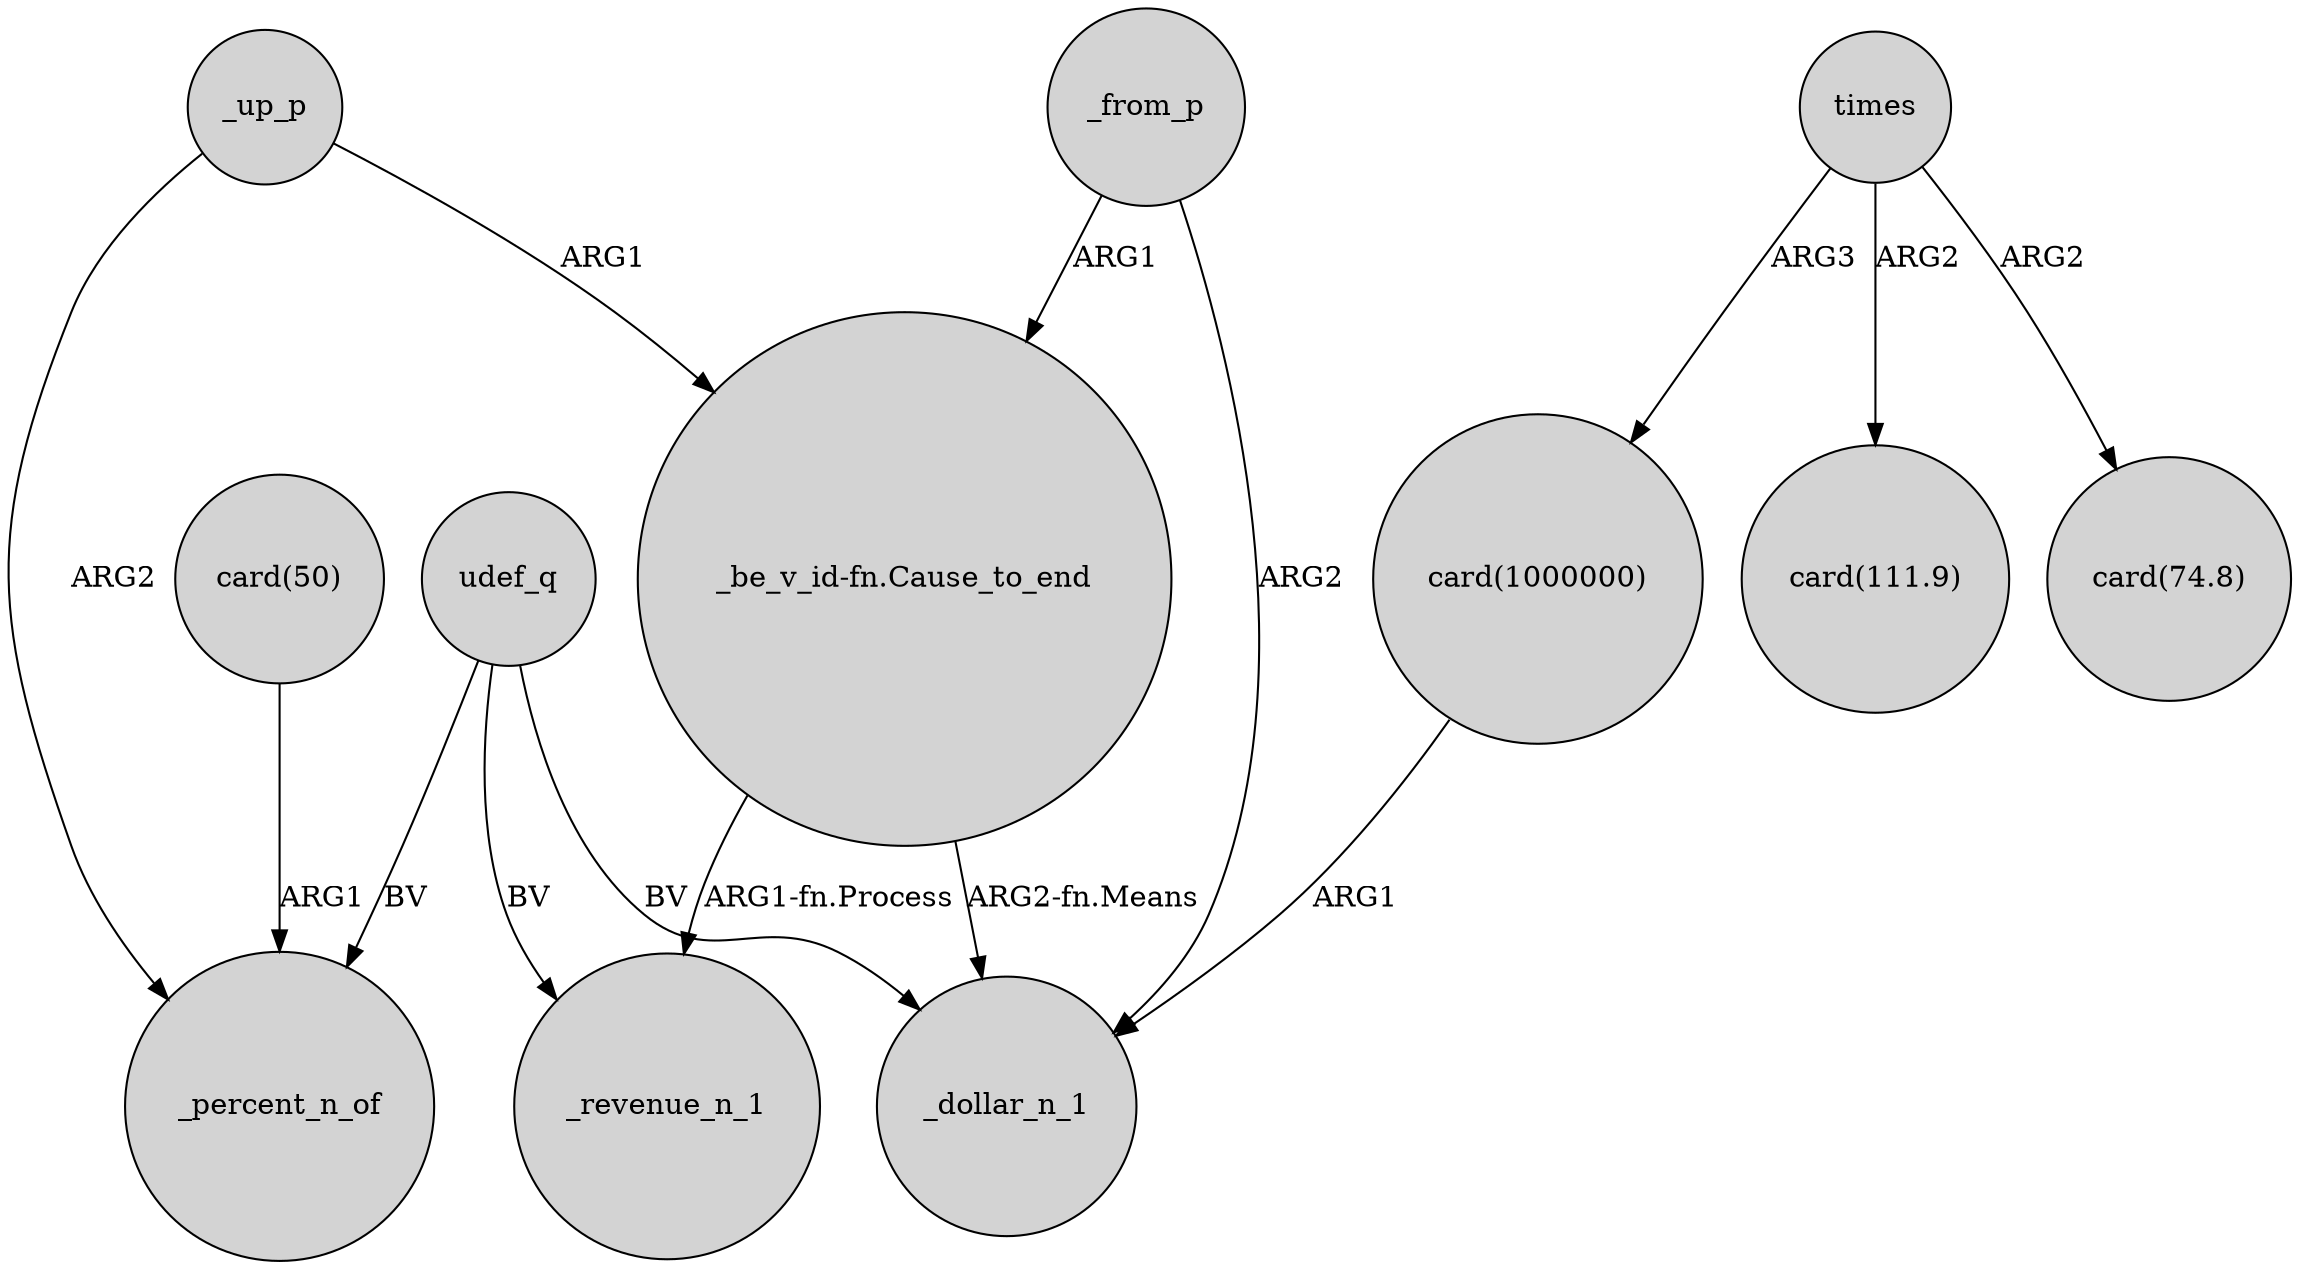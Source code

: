 digraph {
	node [shape=circle style=filled]
	"_be_v_id-fn.Cause_to_end" -> _revenue_n_1 [label="ARG1-fn.Process"]
	times -> "card(1000000)" [label=ARG3]
	_up_p -> _percent_n_of [label=ARG2]
	udef_q -> _percent_n_of [label=BV]
	udef_q -> _dollar_n_1 [label=BV]
	times -> "card(111.9)" [label=ARG2]
	"card(1000000)" -> _dollar_n_1 [label=ARG1]
	udef_q -> _revenue_n_1 [label=BV]
	times -> "card(74.8)" [label=ARG2]
	_from_p -> _dollar_n_1 [label=ARG2]
	_from_p -> "_be_v_id-fn.Cause_to_end" [label=ARG1]
	"card(50)" -> _percent_n_of [label=ARG1]
	_up_p -> "_be_v_id-fn.Cause_to_end" [label=ARG1]
	"_be_v_id-fn.Cause_to_end" -> _dollar_n_1 [label="ARG2-fn.Means"]
}
